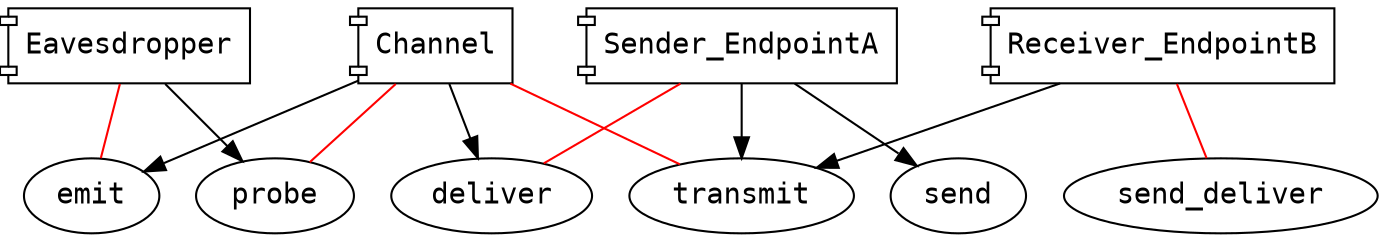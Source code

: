 digraph g {
graph[fontname="courier", splines=true]
node[fontname="courier"]
edge[fontname="courier"]
Eavesdropper [shape=component];
emit [shape=ellipse];
Eavesdropper -> emit [dir=none,color=red];
probe [shape=ellipse];
Eavesdropper -> probe;
Receiver_EndpointB [shape=component];
send_deliver [shape=ellipse];
Receiver_EndpointB -> send_deliver [dir=none,color=red];
transmit [shape=ellipse];
Receiver_EndpointB -> transmit;
Sender_EndpointA [shape=component];
deliver [shape=ellipse];
Sender_EndpointA -> deliver [dir=none,color=red];
send [shape=ellipse];
Sender_EndpointA -> send;
transmit [shape=ellipse];
Sender_EndpointA -> transmit;
Channel [shape=component];
transmit [shape=ellipse];
Channel -> transmit [dir=none,color=red];
probe [shape=ellipse];
Channel -> probe [dir=none,color=red];
deliver [shape=ellipse];
Channel -> deliver;
emit [shape=ellipse];
Channel -> emit;
}
